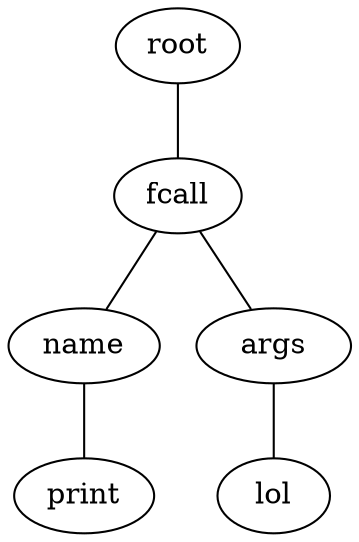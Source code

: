 graph graphname {
root;
expr0[label = "fcall"];
root--expr0;
expr0name[label = "name"];
expr1[label = "print"];
expr0name--expr1;
expr0--expr0name;
expr0args[label = " args "];
expr0 -- expr0args;
expr2[label = "lol"];
expr0args--expr2;
}

